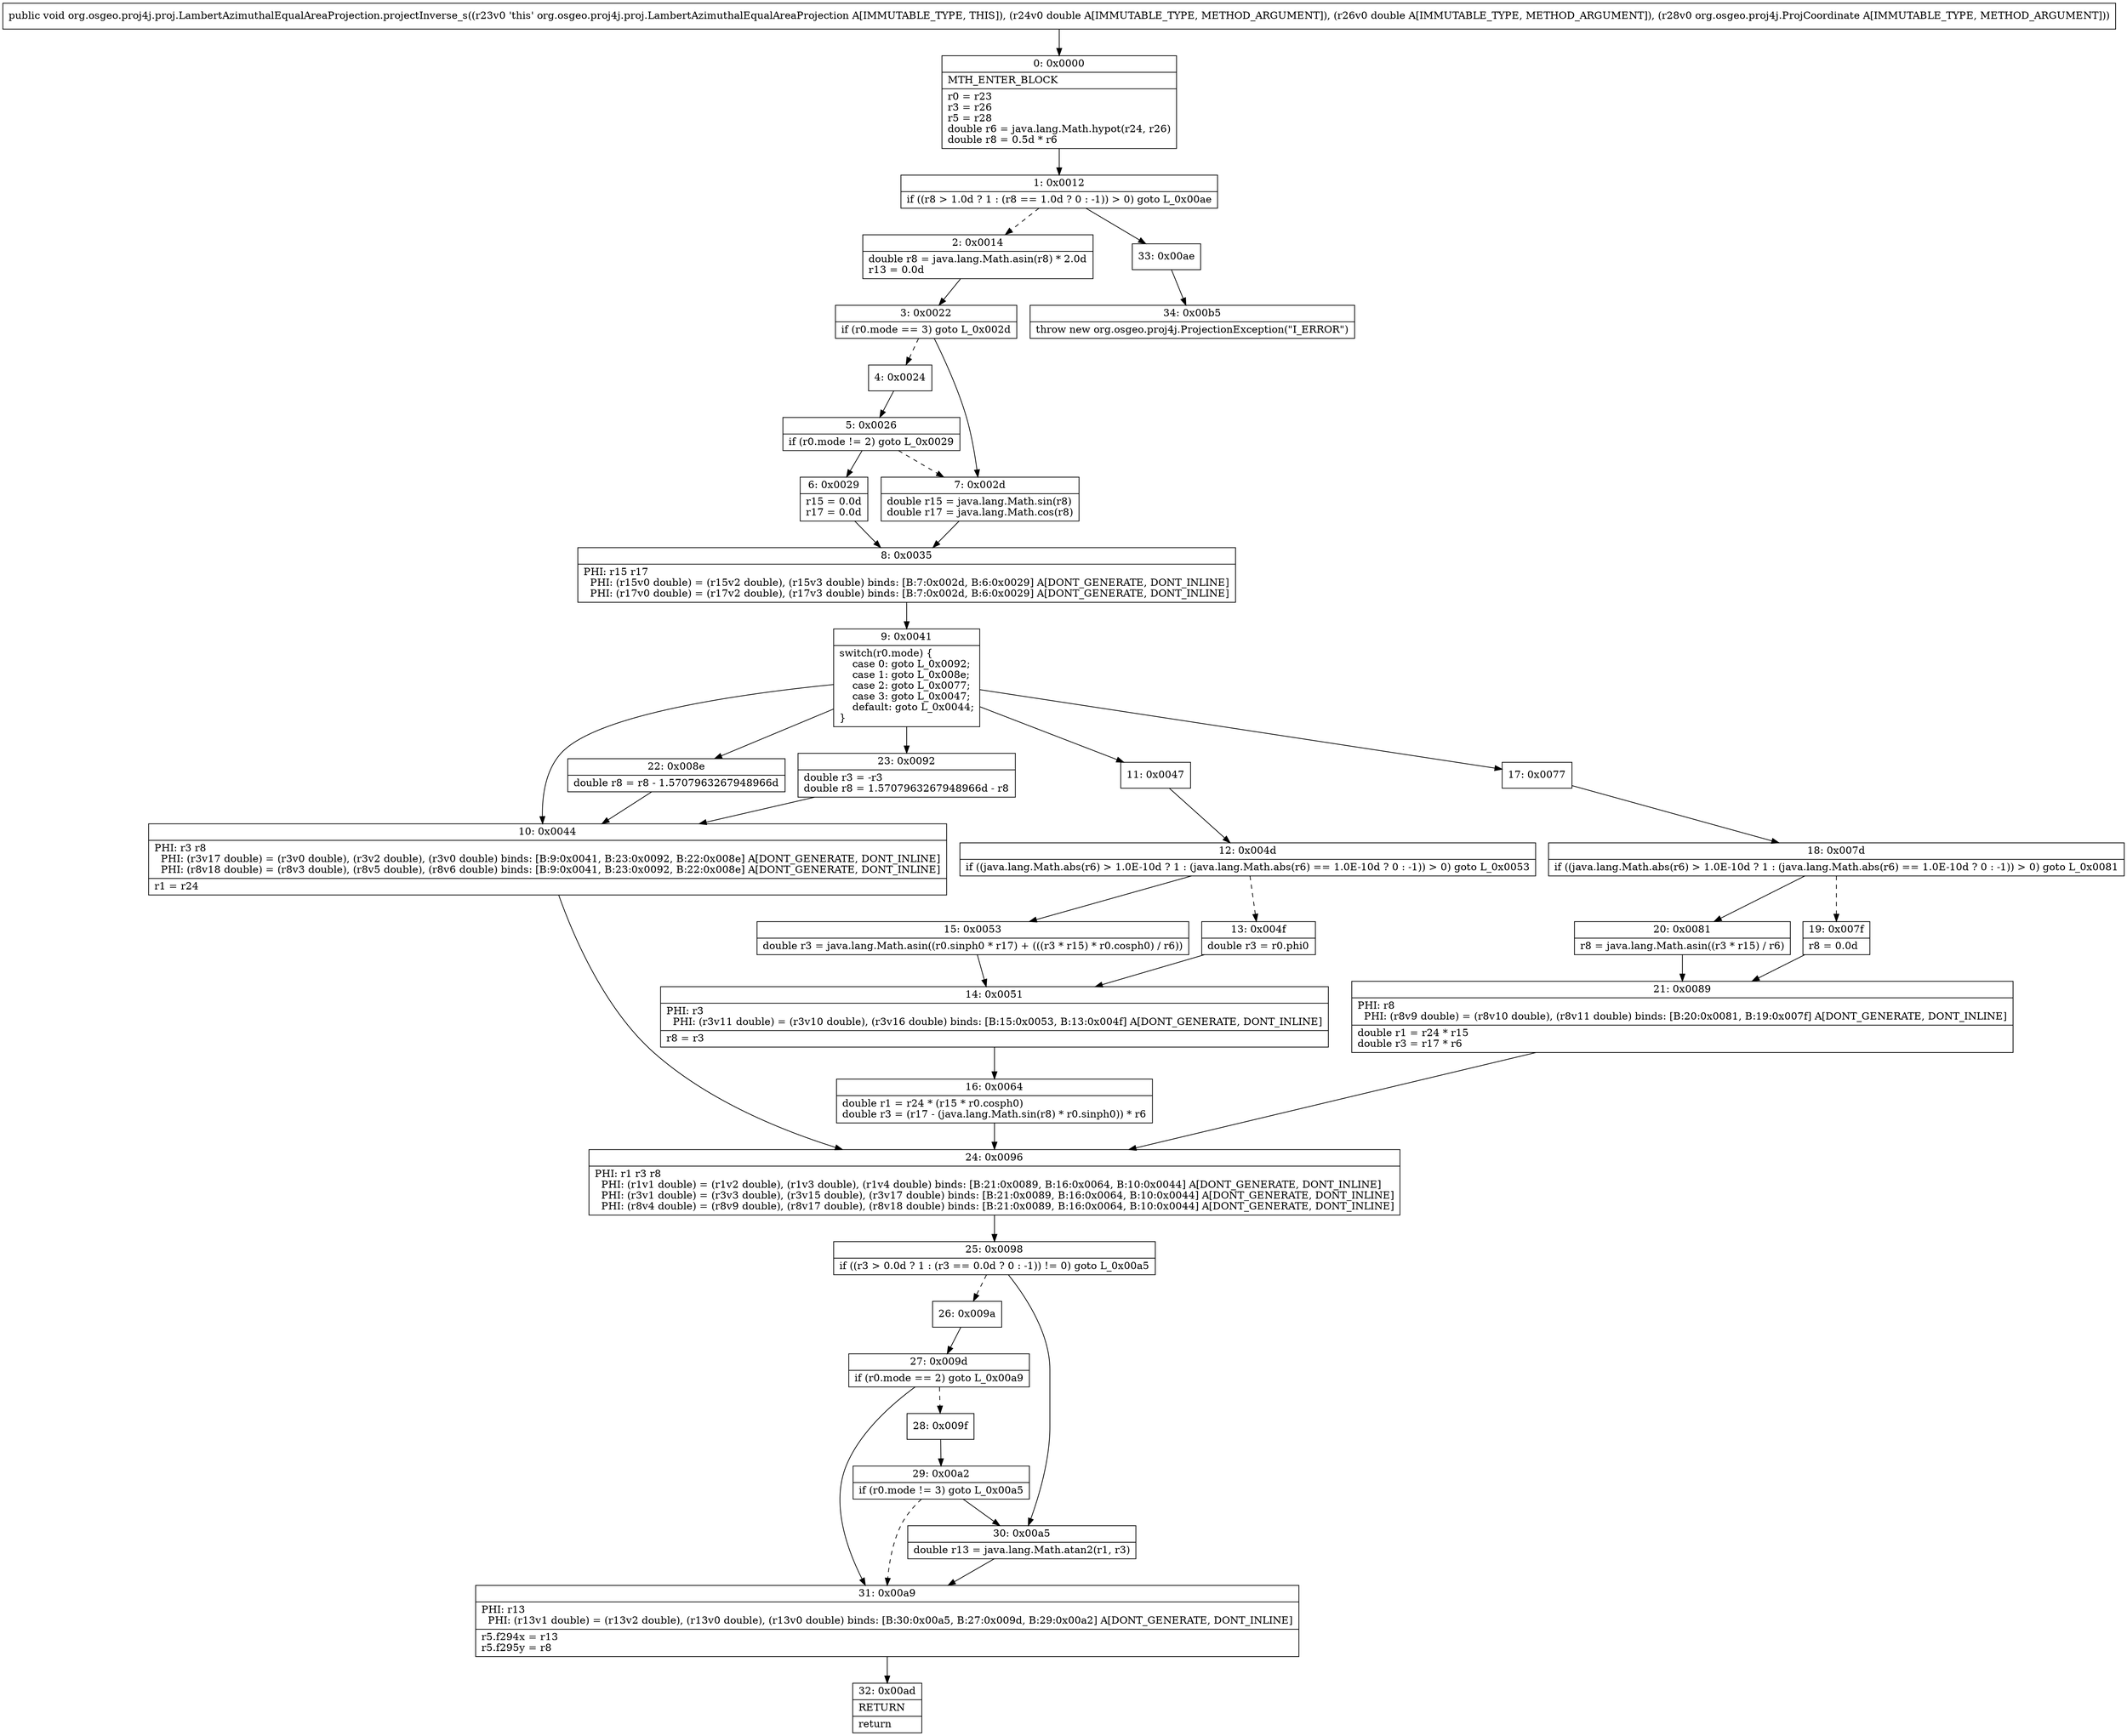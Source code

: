 digraph "CFG fororg.osgeo.proj4j.proj.LambertAzimuthalEqualAreaProjection.projectInverse_s(DDLorg\/osgeo\/proj4j\/ProjCoordinate;)V" {
Node_0 [shape=record,label="{0\:\ 0x0000|MTH_ENTER_BLOCK\l|r0 = r23\lr3 = r26\lr5 = r28\ldouble r6 = java.lang.Math.hypot(r24, r26)\ldouble r8 = 0.5d * r6\l}"];
Node_1 [shape=record,label="{1\:\ 0x0012|if ((r8 \> 1.0d ? 1 : (r8 == 1.0d ? 0 : \-1)) \> 0) goto L_0x00ae\l}"];
Node_2 [shape=record,label="{2\:\ 0x0014|double r8 = java.lang.Math.asin(r8) * 2.0d\lr13 = 0.0d\l}"];
Node_3 [shape=record,label="{3\:\ 0x0022|if (r0.mode == 3) goto L_0x002d\l}"];
Node_4 [shape=record,label="{4\:\ 0x0024}"];
Node_5 [shape=record,label="{5\:\ 0x0026|if (r0.mode != 2) goto L_0x0029\l}"];
Node_6 [shape=record,label="{6\:\ 0x0029|r15 = 0.0d\lr17 = 0.0d\l}"];
Node_7 [shape=record,label="{7\:\ 0x002d|double r15 = java.lang.Math.sin(r8)\ldouble r17 = java.lang.Math.cos(r8)\l}"];
Node_8 [shape=record,label="{8\:\ 0x0035|PHI: r15 r17 \l  PHI: (r15v0 double) = (r15v2 double), (r15v3 double) binds: [B:7:0x002d, B:6:0x0029] A[DONT_GENERATE, DONT_INLINE]\l  PHI: (r17v0 double) = (r17v2 double), (r17v3 double) binds: [B:7:0x002d, B:6:0x0029] A[DONT_GENERATE, DONT_INLINE]\l}"];
Node_9 [shape=record,label="{9\:\ 0x0041|switch(r0.mode) \{\l    case 0: goto L_0x0092;\l    case 1: goto L_0x008e;\l    case 2: goto L_0x0077;\l    case 3: goto L_0x0047;\l    default: goto L_0x0044;\l\}\l}"];
Node_10 [shape=record,label="{10\:\ 0x0044|PHI: r3 r8 \l  PHI: (r3v17 double) = (r3v0 double), (r3v2 double), (r3v0 double) binds: [B:9:0x0041, B:23:0x0092, B:22:0x008e] A[DONT_GENERATE, DONT_INLINE]\l  PHI: (r8v18 double) = (r8v3 double), (r8v5 double), (r8v6 double) binds: [B:9:0x0041, B:23:0x0092, B:22:0x008e] A[DONT_GENERATE, DONT_INLINE]\l|r1 = r24\l}"];
Node_11 [shape=record,label="{11\:\ 0x0047}"];
Node_12 [shape=record,label="{12\:\ 0x004d|if ((java.lang.Math.abs(r6) \> 1.0E\-10d ? 1 : (java.lang.Math.abs(r6) == 1.0E\-10d ? 0 : \-1)) \> 0) goto L_0x0053\l}"];
Node_13 [shape=record,label="{13\:\ 0x004f|double r3 = r0.phi0\l}"];
Node_14 [shape=record,label="{14\:\ 0x0051|PHI: r3 \l  PHI: (r3v11 double) = (r3v10 double), (r3v16 double) binds: [B:15:0x0053, B:13:0x004f] A[DONT_GENERATE, DONT_INLINE]\l|r8 = r3\l}"];
Node_15 [shape=record,label="{15\:\ 0x0053|double r3 = java.lang.Math.asin((r0.sinph0 * r17) + (((r3 * r15) * r0.cosph0) \/ r6))\l}"];
Node_16 [shape=record,label="{16\:\ 0x0064|double r1 = r24 * (r15 * r0.cosph0)\ldouble r3 = (r17 \- (java.lang.Math.sin(r8) * r0.sinph0)) * r6\l}"];
Node_17 [shape=record,label="{17\:\ 0x0077}"];
Node_18 [shape=record,label="{18\:\ 0x007d|if ((java.lang.Math.abs(r6) \> 1.0E\-10d ? 1 : (java.lang.Math.abs(r6) == 1.0E\-10d ? 0 : \-1)) \> 0) goto L_0x0081\l}"];
Node_19 [shape=record,label="{19\:\ 0x007f|r8 = 0.0d\l}"];
Node_20 [shape=record,label="{20\:\ 0x0081|r8 = java.lang.Math.asin((r3 * r15) \/ r6)\l}"];
Node_21 [shape=record,label="{21\:\ 0x0089|PHI: r8 \l  PHI: (r8v9 double) = (r8v10 double), (r8v11 double) binds: [B:20:0x0081, B:19:0x007f] A[DONT_GENERATE, DONT_INLINE]\l|double r1 = r24 * r15\ldouble r3 = r17 * r6\l}"];
Node_22 [shape=record,label="{22\:\ 0x008e|double r8 = r8 \- 1.5707963267948966d\l}"];
Node_23 [shape=record,label="{23\:\ 0x0092|double r3 = \-r3\ldouble r8 = 1.5707963267948966d \- r8\l}"];
Node_24 [shape=record,label="{24\:\ 0x0096|PHI: r1 r3 r8 \l  PHI: (r1v1 double) = (r1v2 double), (r1v3 double), (r1v4 double) binds: [B:21:0x0089, B:16:0x0064, B:10:0x0044] A[DONT_GENERATE, DONT_INLINE]\l  PHI: (r3v1 double) = (r3v3 double), (r3v15 double), (r3v17 double) binds: [B:21:0x0089, B:16:0x0064, B:10:0x0044] A[DONT_GENERATE, DONT_INLINE]\l  PHI: (r8v4 double) = (r8v9 double), (r8v17 double), (r8v18 double) binds: [B:21:0x0089, B:16:0x0064, B:10:0x0044] A[DONT_GENERATE, DONT_INLINE]\l}"];
Node_25 [shape=record,label="{25\:\ 0x0098|if ((r3 \> 0.0d ? 1 : (r3 == 0.0d ? 0 : \-1)) != 0) goto L_0x00a5\l}"];
Node_26 [shape=record,label="{26\:\ 0x009a}"];
Node_27 [shape=record,label="{27\:\ 0x009d|if (r0.mode == 2) goto L_0x00a9\l}"];
Node_28 [shape=record,label="{28\:\ 0x009f}"];
Node_29 [shape=record,label="{29\:\ 0x00a2|if (r0.mode != 3) goto L_0x00a5\l}"];
Node_30 [shape=record,label="{30\:\ 0x00a5|double r13 = java.lang.Math.atan2(r1, r3)\l}"];
Node_31 [shape=record,label="{31\:\ 0x00a9|PHI: r13 \l  PHI: (r13v1 double) = (r13v2 double), (r13v0 double), (r13v0 double) binds: [B:30:0x00a5, B:27:0x009d, B:29:0x00a2] A[DONT_GENERATE, DONT_INLINE]\l|r5.f294x = r13\lr5.f295y = r8\l}"];
Node_32 [shape=record,label="{32\:\ 0x00ad|RETURN\l|return\l}"];
Node_33 [shape=record,label="{33\:\ 0x00ae}"];
Node_34 [shape=record,label="{34\:\ 0x00b5|throw new org.osgeo.proj4j.ProjectionException(\"I_ERROR\")\l}"];
MethodNode[shape=record,label="{public void org.osgeo.proj4j.proj.LambertAzimuthalEqualAreaProjection.projectInverse_s((r23v0 'this' org.osgeo.proj4j.proj.LambertAzimuthalEqualAreaProjection A[IMMUTABLE_TYPE, THIS]), (r24v0 double A[IMMUTABLE_TYPE, METHOD_ARGUMENT]), (r26v0 double A[IMMUTABLE_TYPE, METHOD_ARGUMENT]), (r28v0 org.osgeo.proj4j.ProjCoordinate A[IMMUTABLE_TYPE, METHOD_ARGUMENT])) }"];
MethodNode -> Node_0;
Node_0 -> Node_1;
Node_1 -> Node_2[style=dashed];
Node_1 -> Node_33;
Node_2 -> Node_3;
Node_3 -> Node_4[style=dashed];
Node_3 -> Node_7;
Node_4 -> Node_5;
Node_5 -> Node_6;
Node_5 -> Node_7[style=dashed];
Node_6 -> Node_8;
Node_7 -> Node_8;
Node_8 -> Node_9;
Node_9 -> Node_10;
Node_9 -> Node_11;
Node_9 -> Node_17;
Node_9 -> Node_22;
Node_9 -> Node_23;
Node_10 -> Node_24;
Node_11 -> Node_12;
Node_12 -> Node_13[style=dashed];
Node_12 -> Node_15;
Node_13 -> Node_14;
Node_14 -> Node_16;
Node_15 -> Node_14;
Node_16 -> Node_24;
Node_17 -> Node_18;
Node_18 -> Node_19[style=dashed];
Node_18 -> Node_20;
Node_19 -> Node_21;
Node_20 -> Node_21;
Node_21 -> Node_24;
Node_22 -> Node_10;
Node_23 -> Node_10;
Node_24 -> Node_25;
Node_25 -> Node_26[style=dashed];
Node_25 -> Node_30;
Node_26 -> Node_27;
Node_27 -> Node_28[style=dashed];
Node_27 -> Node_31;
Node_28 -> Node_29;
Node_29 -> Node_30;
Node_29 -> Node_31[style=dashed];
Node_30 -> Node_31;
Node_31 -> Node_32;
Node_33 -> Node_34;
}

